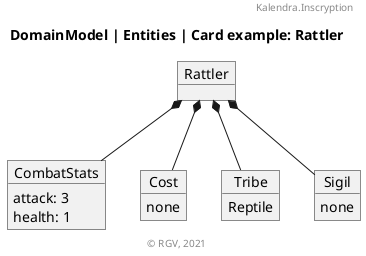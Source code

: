 @startuml
'https://plantuml.com/object-diagram
title DomainModel | Entities | Card example: Rattler
header Kalendra.Inscryption
'''''''''''''

object Rattler
object CombatStats{
attack: 3
health: 1
}
object Cost{
none
}
object Tribe{
Reptile
}
object Sigil{
none
}

Rattler *-- CombatStats
Rattler *-- Tribe
Rattler *-- Cost
Rattler *-- Sigil

'''''''''''''
footer © RGV, 2021
@enduml
